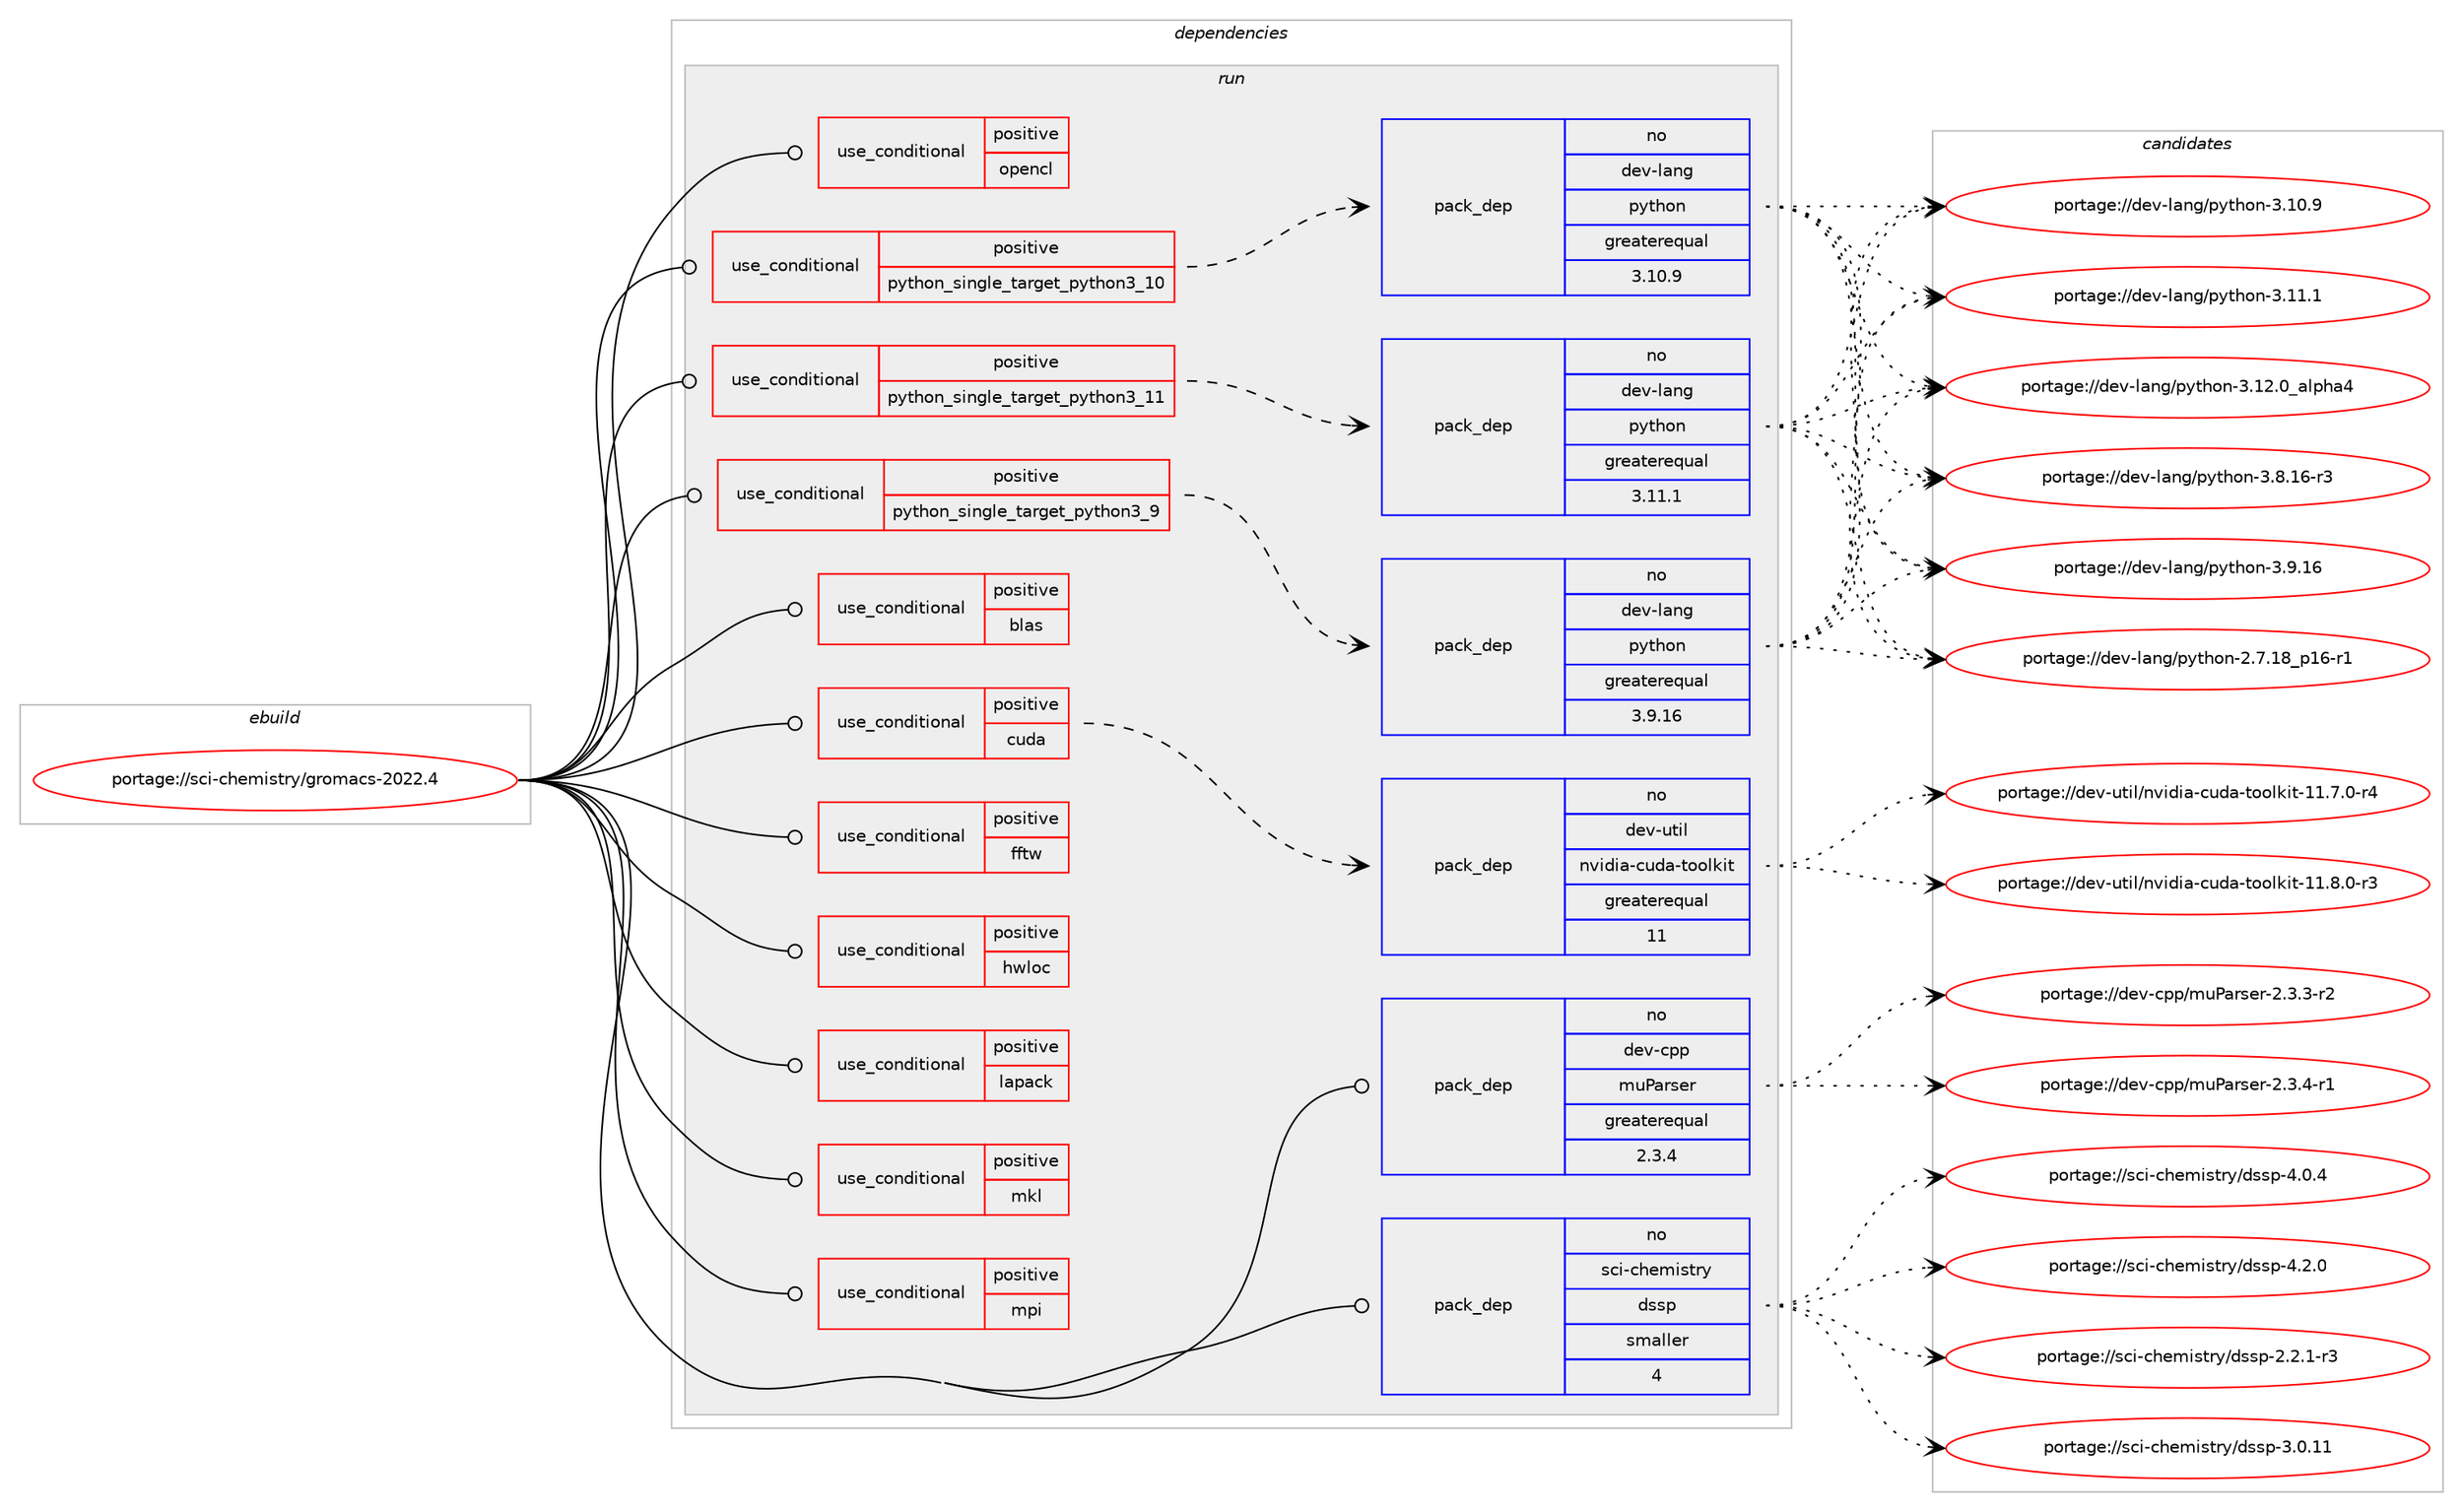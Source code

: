 digraph prolog {

# *************
# Graph options
# *************

newrank=true;
concentrate=true;
compound=true;
graph [rankdir=LR,fontname=Helvetica,fontsize=10,ranksep=1.5];#, ranksep=2.5, nodesep=0.2];
edge  [arrowhead=vee];
node  [fontname=Helvetica,fontsize=10];

# **********
# The ebuild
# **********

subgraph cluster_leftcol {
color=gray;
label=<<i>ebuild</i>>;
id [label="portage://sci-chemistry/gromacs-2022.4", color=red, width=4, href="../sci-chemistry/gromacs-2022.4.svg"];
}

# ****************
# The dependencies
# ****************

subgraph cluster_midcol {
color=gray;
label=<<i>dependencies</i>>;
subgraph cluster_compile {
fillcolor="#eeeeee";
style=filled;
label=<<i>compile</i>>;
}
subgraph cluster_compileandrun {
fillcolor="#eeeeee";
style=filled;
label=<<i>compile and run</i>>;
}
subgraph cluster_run {
fillcolor="#eeeeee";
style=filled;
label=<<i>run</i>>;
subgraph cond1002 {
dependency1550 [label=<<TABLE BORDER="0" CELLBORDER="1" CELLSPACING="0" CELLPADDING="4"><TR><TD ROWSPAN="3" CELLPADDING="10">use_conditional</TD></TR><TR><TD>positive</TD></TR><TR><TD>blas</TD></TR></TABLE>>, shape=none, color=red];
# *** BEGIN UNKNOWN DEPENDENCY TYPE (TODO) ***
# dependency1550 -> package_dependency(portage://sci-chemistry/gromacs-2022.4,run,no,virtual,blas,none,[,,],[],[])
# *** END UNKNOWN DEPENDENCY TYPE (TODO) ***

}
id:e -> dependency1550:w [weight=20,style="solid",arrowhead="odot"];
subgraph cond1003 {
dependency1551 [label=<<TABLE BORDER="0" CELLBORDER="1" CELLSPACING="0" CELLPADDING="4"><TR><TD ROWSPAN="3" CELLPADDING="10">use_conditional</TD></TR><TR><TD>positive</TD></TR><TR><TD>cuda</TD></TR></TABLE>>, shape=none, color=red];
subgraph pack534 {
dependency1552 [label=<<TABLE BORDER="0" CELLBORDER="1" CELLSPACING="0" CELLPADDING="4" WIDTH="220"><TR><TD ROWSPAN="6" CELLPADDING="30">pack_dep</TD></TR><TR><TD WIDTH="110">no</TD></TR><TR><TD>dev-util</TD></TR><TR><TD>nvidia-cuda-toolkit</TD></TR><TR><TD>greaterequal</TD></TR><TR><TD>11</TD></TR></TABLE>>, shape=none, color=blue];
}
dependency1551:e -> dependency1552:w [weight=20,style="dashed",arrowhead="vee"];
}
id:e -> dependency1551:w [weight=20,style="solid",arrowhead="odot"];
subgraph cond1004 {
dependency1553 [label=<<TABLE BORDER="0" CELLBORDER="1" CELLSPACING="0" CELLPADDING="4"><TR><TD ROWSPAN="3" CELLPADDING="10">use_conditional</TD></TR><TR><TD>positive</TD></TR><TR><TD>fftw</TD></TR></TABLE>>, shape=none, color=red];
# *** BEGIN UNKNOWN DEPENDENCY TYPE (TODO) ***
# dependency1553 -> package_dependency(portage://sci-chemistry/gromacs-2022.4,run,no,sci-libs,fftw,none,[,,],[slot(3.0),equal],[])
# *** END UNKNOWN DEPENDENCY TYPE (TODO) ***

}
id:e -> dependency1553:w [weight=20,style="solid",arrowhead="odot"];
subgraph cond1005 {
dependency1554 [label=<<TABLE BORDER="0" CELLBORDER="1" CELLSPACING="0" CELLPADDING="4"><TR><TD ROWSPAN="3" CELLPADDING="10">use_conditional</TD></TR><TR><TD>positive</TD></TR><TR><TD>hwloc</TD></TR></TABLE>>, shape=none, color=red];
# *** BEGIN UNKNOWN DEPENDENCY TYPE (TODO) ***
# dependency1554 -> package_dependency(portage://sci-chemistry/gromacs-2022.4,run,no,sys-apps,hwloc,none,[,,],any_same_slot,[])
# *** END UNKNOWN DEPENDENCY TYPE (TODO) ***

}
id:e -> dependency1554:w [weight=20,style="solid",arrowhead="odot"];
subgraph cond1006 {
dependency1555 [label=<<TABLE BORDER="0" CELLBORDER="1" CELLSPACING="0" CELLPADDING="4"><TR><TD ROWSPAN="3" CELLPADDING="10">use_conditional</TD></TR><TR><TD>positive</TD></TR><TR><TD>lapack</TD></TR></TABLE>>, shape=none, color=red];
# *** BEGIN UNKNOWN DEPENDENCY TYPE (TODO) ***
# dependency1555 -> package_dependency(portage://sci-chemistry/gromacs-2022.4,run,no,virtual,lapack,none,[,,],[],[])
# *** END UNKNOWN DEPENDENCY TYPE (TODO) ***

}
id:e -> dependency1555:w [weight=20,style="solid",arrowhead="odot"];
subgraph cond1007 {
dependency1556 [label=<<TABLE BORDER="0" CELLBORDER="1" CELLSPACING="0" CELLPADDING="4"><TR><TD ROWSPAN="3" CELLPADDING="10">use_conditional</TD></TR><TR><TD>positive</TD></TR><TR><TD>mkl</TD></TR></TABLE>>, shape=none, color=red];
# *** BEGIN UNKNOWN DEPENDENCY TYPE (TODO) ***
# dependency1556 -> package_dependency(portage://sci-chemistry/gromacs-2022.4,run,no,sci-libs,mkl,none,[,,],[],[])
# *** END UNKNOWN DEPENDENCY TYPE (TODO) ***

}
id:e -> dependency1556:w [weight=20,style="solid",arrowhead="odot"];
subgraph cond1008 {
dependency1557 [label=<<TABLE BORDER="0" CELLBORDER="1" CELLSPACING="0" CELLPADDING="4"><TR><TD ROWSPAN="3" CELLPADDING="10">use_conditional</TD></TR><TR><TD>positive</TD></TR><TR><TD>mpi</TD></TR></TABLE>>, shape=none, color=red];
# *** BEGIN UNKNOWN DEPENDENCY TYPE (TODO) ***
# dependency1557 -> package_dependency(portage://sci-chemistry/gromacs-2022.4,run,no,virtual,mpi,none,[,,],[],[use(enable(cxx),none)])
# *** END UNKNOWN DEPENDENCY TYPE (TODO) ***

}
id:e -> dependency1557:w [weight=20,style="solid",arrowhead="odot"];
subgraph cond1009 {
dependency1558 [label=<<TABLE BORDER="0" CELLBORDER="1" CELLSPACING="0" CELLPADDING="4"><TR><TD ROWSPAN="3" CELLPADDING="10">use_conditional</TD></TR><TR><TD>positive</TD></TR><TR><TD>opencl</TD></TR></TABLE>>, shape=none, color=red];
# *** BEGIN UNKNOWN DEPENDENCY TYPE (TODO) ***
# dependency1558 -> package_dependency(portage://sci-chemistry/gromacs-2022.4,run,no,virtual,opencl,none,[,,],[],[])
# *** END UNKNOWN DEPENDENCY TYPE (TODO) ***

}
id:e -> dependency1558:w [weight=20,style="solid",arrowhead="odot"];
subgraph cond1010 {
dependency1559 [label=<<TABLE BORDER="0" CELLBORDER="1" CELLSPACING="0" CELLPADDING="4"><TR><TD ROWSPAN="3" CELLPADDING="10">use_conditional</TD></TR><TR><TD>positive</TD></TR><TR><TD>python_single_target_python3_10</TD></TR></TABLE>>, shape=none, color=red];
subgraph pack535 {
dependency1560 [label=<<TABLE BORDER="0" CELLBORDER="1" CELLSPACING="0" CELLPADDING="4" WIDTH="220"><TR><TD ROWSPAN="6" CELLPADDING="30">pack_dep</TD></TR><TR><TD WIDTH="110">no</TD></TR><TR><TD>dev-lang</TD></TR><TR><TD>python</TD></TR><TR><TD>greaterequal</TD></TR><TR><TD>3.10.9</TD></TR></TABLE>>, shape=none, color=blue];
}
dependency1559:e -> dependency1560:w [weight=20,style="dashed",arrowhead="vee"];
}
id:e -> dependency1559:w [weight=20,style="solid",arrowhead="odot"];
subgraph cond1011 {
dependency1561 [label=<<TABLE BORDER="0" CELLBORDER="1" CELLSPACING="0" CELLPADDING="4"><TR><TD ROWSPAN="3" CELLPADDING="10">use_conditional</TD></TR><TR><TD>positive</TD></TR><TR><TD>python_single_target_python3_11</TD></TR></TABLE>>, shape=none, color=red];
subgraph pack536 {
dependency1562 [label=<<TABLE BORDER="0" CELLBORDER="1" CELLSPACING="0" CELLPADDING="4" WIDTH="220"><TR><TD ROWSPAN="6" CELLPADDING="30">pack_dep</TD></TR><TR><TD WIDTH="110">no</TD></TR><TR><TD>dev-lang</TD></TR><TR><TD>python</TD></TR><TR><TD>greaterequal</TD></TR><TR><TD>3.11.1</TD></TR></TABLE>>, shape=none, color=blue];
}
dependency1561:e -> dependency1562:w [weight=20,style="dashed",arrowhead="vee"];
}
id:e -> dependency1561:w [weight=20,style="solid",arrowhead="odot"];
subgraph cond1012 {
dependency1563 [label=<<TABLE BORDER="0" CELLBORDER="1" CELLSPACING="0" CELLPADDING="4"><TR><TD ROWSPAN="3" CELLPADDING="10">use_conditional</TD></TR><TR><TD>positive</TD></TR><TR><TD>python_single_target_python3_9</TD></TR></TABLE>>, shape=none, color=red];
subgraph pack537 {
dependency1564 [label=<<TABLE BORDER="0" CELLBORDER="1" CELLSPACING="0" CELLPADDING="4" WIDTH="220"><TR><TD ROWSPAN="6" CELLPADDING="30">pack_dep</TD></TR><TR><TD WIDTH="110">no</TD></TR><TR><TD>dev-lang</TD></TR><TR><TD>python</TD></TR><TR><TD>greaterequal</TD></TR><TR><TD>3.9.16</TD></TR></TABLE>>, shape=none, color=blue];
}
dependency1563:e -> dependency1564:w [weight=20,style="dashed",arrowhead="vee"];
}
id:e -> dependency1563:w [weight=20,style="solid",arrowhead="odot"];
subgraph pack538 {
dependency1565 [label=<<TABLE BORDER="0" CELLBORDER="1" CELLSPACING="0" CELLPADDING="4" WIDTH="220"><TR><TD ROWSPAN="6" CELLPADDING="30">pack_dep</TD></TR><TR><TD WIDTH="110">no</TD></TR><TR><TD>dev-cpp</TD></TR><TR><TD>muParser</TD></TR><TR><TD>greaterequal</TD></TR><TR><TD>2.3.4</TD></TR></TABLE>>, shape=none, color=blue];
}
id:e -> dependency1565:w [weight=20,style="solid",arrowhead="odot"];
subgraph pack539 {
dependency1566 [label=<<TABLE BORDER="0" CELLBORDER="1" CELLSPACING="0" CELLPADDING="4" WIDTH="220"><TR><TD ROWSPAN="6" CELLPADDING="30">pack_dep</TD></TR><TR><TD WIDTH="110">no</TD></TR><TR><TD>sci-chemistry</TD></TR><TR><TD>dssp</TD></TR><TR><TD>smaller</TD></TR><TR><TD>4</TD></TR></TABLE>>, shape=none, color=blue];
}
id:e -> dependency1566:w [weight=20,style="solid",arrowhead="odot"];
# *** BEGIN UNKNOWN DEPENDENCY TYPE (TODO) ***
# id -> package_dependency(portage://sci-chemistry/gromacs-2022.4,run,no,sci-libs,lmfit,none,[,,],any_same_slot,[])
# *** END UNKNOWN DEPENDENCY TYPE (TODO) ***

}
}

# **************
# The candidates
# **************

subgraph cluster_choices {
rank=same;
color=gray;
label=<<i>candidates</i>>;

subgraph choice534 {
color=black;
nodesep=1;
choice10010111845117116105108471101181051001059745991171009745116111111108107105116454949465546484511452 [label="portage://dev-util/nvidia-cuda-toolkit-11.7.0-r4", color=red, width=4,href="../dev-util/nvidia-cuda-toolkit-11.7.0-r4.svg"];
choice10010111845117116105108471101181051001059745991171009745116111111108107105116454949465646484511451 [label="portage://dev-util/nvidia-cuda-toolkit-11.8.0-r3", color=red, width=4,href="../dev-util/nvidia-cuda-toolkit-11.8.0-r3.svg"];
dependency1552:e -> choice10010111845117116105108471101181051001059745991171009745116111111108107105116454949465546484511452:w [style=dotted,weight="100"];
dependency1552:e -> choice10010111845117116105108471101181051001059745991171009745116111111108107105116454949465646484511451:w [style=dotted,weight="100"];
}
subgraph choice535 {
color=black;
nodesep=1;
choice100101118451089711010347112121116104111110455046554649569511249544511449 [label="portage://dev-lang/python-2.7.18_p16-r1", color=red, width=4,href="../dev-lang/python-2.7.18_p16-r1.svg"];
choice10010111845108971101034711212111610411111045514649484657 [label="portage://dev-lang/python-3.10.9", color=red, width=4,href="../dev-lang/python-3.10.9.svg"];
choice10010111845108971101034711212111610411111045514649494649 [label="portage://dev-lang/python-3.11.1", color=red, width=4,href="../dev-lang/python-3.11.1.svg"];
choice1001011184510897110103471121211161041111104551464950464895971081121049752 [label="portage://dev-lang/python-3.12.0_alpha4", color=red, width=4,href="../dev-lang/python-3.12.0_alpha4.svg"];
choice100101118451089711010347112121116104111110455146564649544511451 [label="portage://dev-lang/python-3.8.16-r3", color=red, width=4,href="../dev-lang/python-3.8.16-r3.svg"];
choice10010111845108971101034711212111610411111045514657464954 [label="portage://dev-lang/python-3.9.16", color=red, width=4,href="../dev-lang/python-3.9.16.svg"];
dependency1560:e -> choice100101118451089711010347112121116104111110455046554649569511249544511449:w [style=dotted,weight="100"];
dependency1560:e -> choice10010111845108971101034711212111610411111045514649484657:w [style=dotted,weight="100"];
dependency1560:e -> choice10010111845108971101034711212111610411111045514649494649:w [style=dotted,weight="100"];
dependency1560:e -> choice1001011184510897110103471121211161041111104551464950464895971081121049752:w [style=dotted,weight="100"];
dependency1560:e -> choice100101118451089711010347112121116104111110455146564649544511451:w [style=dotted,weight="100"];
dependency1560:e -> choice10010111845108971101034711212111610411111045514657464954:w [style=dotted,weight="100"];
}
subgraph choice536 {
color=black;
nodesep=1;
choice100101118451089711010347112121116104111110455046554649569511249544511449 [label="portage://dev-lang/python-2.7.18_p16-r1", color=red, width=4,href="../dev-lang/python-2.7.18_p16-r1.svg"];
choice10010111845108971101034711212111610411111045514649484657 [label="portage://dev-lang/python-3.10.9", color=red, width=4,href="../dev-lang/python-3.10.9.svg"];
choice10010111845108971101034711212111610411111045514649494649 [label="portage://dev-lang/python-3.11.1", color=red, width=4,href="../dev-lang/python-3.11.1.svg"];
choice1001011184510897110103471121211161041111104551464950464895971081121049752 [label="portage://dev-lang/python-3.12.0_alpha4", color=red, width=4,href="../dev-lang/python-3.12.0_alpha4.svg"];
choice100101118451089711010347112121116104111110455146564649544511451 [label="portage://dev-lang/python-3.8.16-r3", color=red, width=4,href="../dev-lang/python-3.8.16-r3.svg"];
choice10010111845108971101034711212111610411111045514657464954 [label="portage://dev-lang/python-3.9.16", color=red, width=4,href="../dev-lang/python-3.9.16.svg"];
dependency1562:e -> choice100101118451089711010347112121116104111110455046554649569511249544511449:w [style=dotted,weight="100"];
dependency1562:e -> choice10010111845108971101034711212111610411111045514649484657:w [style=dotted,weight="100"];
dependency1562:e -> choice10010111845108971101034711212111610411111045514649494649:w [style=dotted,weight="100"];
dependency1562:e -> choice1001011184510897110103471121211161041111104551464950464895971081121049752:w [style=dotted,weight="100"];
dependency1562:e -> choice100101118451089711010347112121116104111110455146564649544511451:w [style=dotted,weight="100"];
dependency1562:e -> choice10010111845108971101034711212111610411111045514657464954:w [style=dotted,weight="100"];
}
subgraph choice537 {
color=black;
nodesep=1;
choice100101118451089711010347112121116104111110455046554649569511249544511449 [label="portage://dev-lang/python-2.7.18_p16-r1", color=red, width=4,href="../dev-lang/python-2.7.18_p16-r1.svg"];
choice10010111845108971101034711212111610411111045514649484657 [label="portage://dev-lang/python-3.10.9", color=red, width=4,href="../dev-lang/python-3.10.9.svg"];
choice10010111845108971101034711212111610411111045514649494649 [label="portage://dev-lang/python-3.11.1", color=red, width=4,href="../dev-lang/python-3.11.1.svg"];
choice1001011184510897110103471121211161041111104551464950464895971081121049752 [label="portage://dev-lang/python-3.12.0_alpha4", color=red, width=4,href="../dev-lang/python-3.12.0_alpha4.svg"];
choice100101118451089711010347112121116104111110455146564649544511451 [label="portage://dev-lang/python-3.8.16-r3", color=red, width=4,href="../dev-lang/python-3.8.16-r3.svg"];
choice10010111845108971101034711212111610411111045514657464954 [label="portage://dev-lang/python-3.9.16", color=red, width=4,href="../dev-lang/python-3.9.16.svg"];
dependency1564:e -> choice100101118451089711010347112121116104111110455046554649569511249544511449:w [style=dotted,weight="100"];
dependency1564:e -> choice10010111845108971101034711212111610411111045514649484657:w [style=dotted,weight="100"];
dependency1564:e -> choice10010111845108971101034711212111610411111045514649494649:w [style=dotted,weight="100"];
dependency1564:e -> choice1001011184510897110103471121211161041111104551464950464895971081121049752:w [style=dotted,weight="100"];
dependency1564:e -> choice100101118451089711010347112121116104111110455146564649544511451:w [style=dotted,weight="100"];
dependency1564:e -> choice10010111845108971101034711212111610411111045514657464954:w [style=dotted,weight="100"];
}
subgraph choice538 {
color=black;
nodesep=1;
choice10010111845991121124710911780971141151011144550465146514511450 [label="portage://dev-cpp/muParser-2.3.3-r2", color=red, width=4,href="../dev-cpp/muParser-2.3.3-r2.svg"];
choice10010111845991121124710911780971141151011144550465146524511449 [label="portage://dev-cpp/muParser-2.3.4-r1", color=red, width=4,href="../dev-cpp/muParser-2.3.4-r1.svg"];
dependency1565:e -> choice10010111845991121124710911780971141151011144550465146514511450:w [style=dotted,weight="100"];
dependency1565:e -> choice10010111845991121124710911780971141151011144550465146524511449:w [style=dotted,weight="100"];
}
subgraph choice539 {
color=black;
nodesep=1;
choice115991054599104101109105115116114121471001151151124550465046494511451 [label="portage://sci-chemistry/dssp-2.2.1-r3", color=red, width=4,href="../sci-chemistry/dssp-2.2.1-r3.svg"];
choice1159910545991041011091051151161141214710011511511245514648464949 [label="portage://sci-chemistry/dssp-3.0.11", color=red, width=4,href="../sci-chemistry/dssp-3.0.11.svg"];
choice11599105459910410110910511511611412147100115115112455246484652 [label="portage://sci-chemistry/dssp-4.0.4", color=red, width=4,href="../sci-chemistry/dssp-4.0.4.svg"];
choice11599105459910410110910511511611412147100115115112455246504648 [label="portage://sci-chemistry/dssp-4.2.0", color=red, width=4,href="../sci-chemistry/dssp-4.2.0.svg"];
dependency1566:e -> choice115991054599104101109105115116114121471001151151124550465046494511451:w [style=dotted,weight="100"];
dependency1566:e -> choice1159910545991041011091051151161141214710011511511245514648464949:w [style=dotted,weight="100"];
dependency1566:e -> choice11599105459910410110910511511611412147100115115112455246484652:w [style=dotted,weight="100"];
dependency1566:e -> choice11599105459910410110910511511611412147100115115112455246504648:w [style=dotted,weight="100"];
}
}

}
